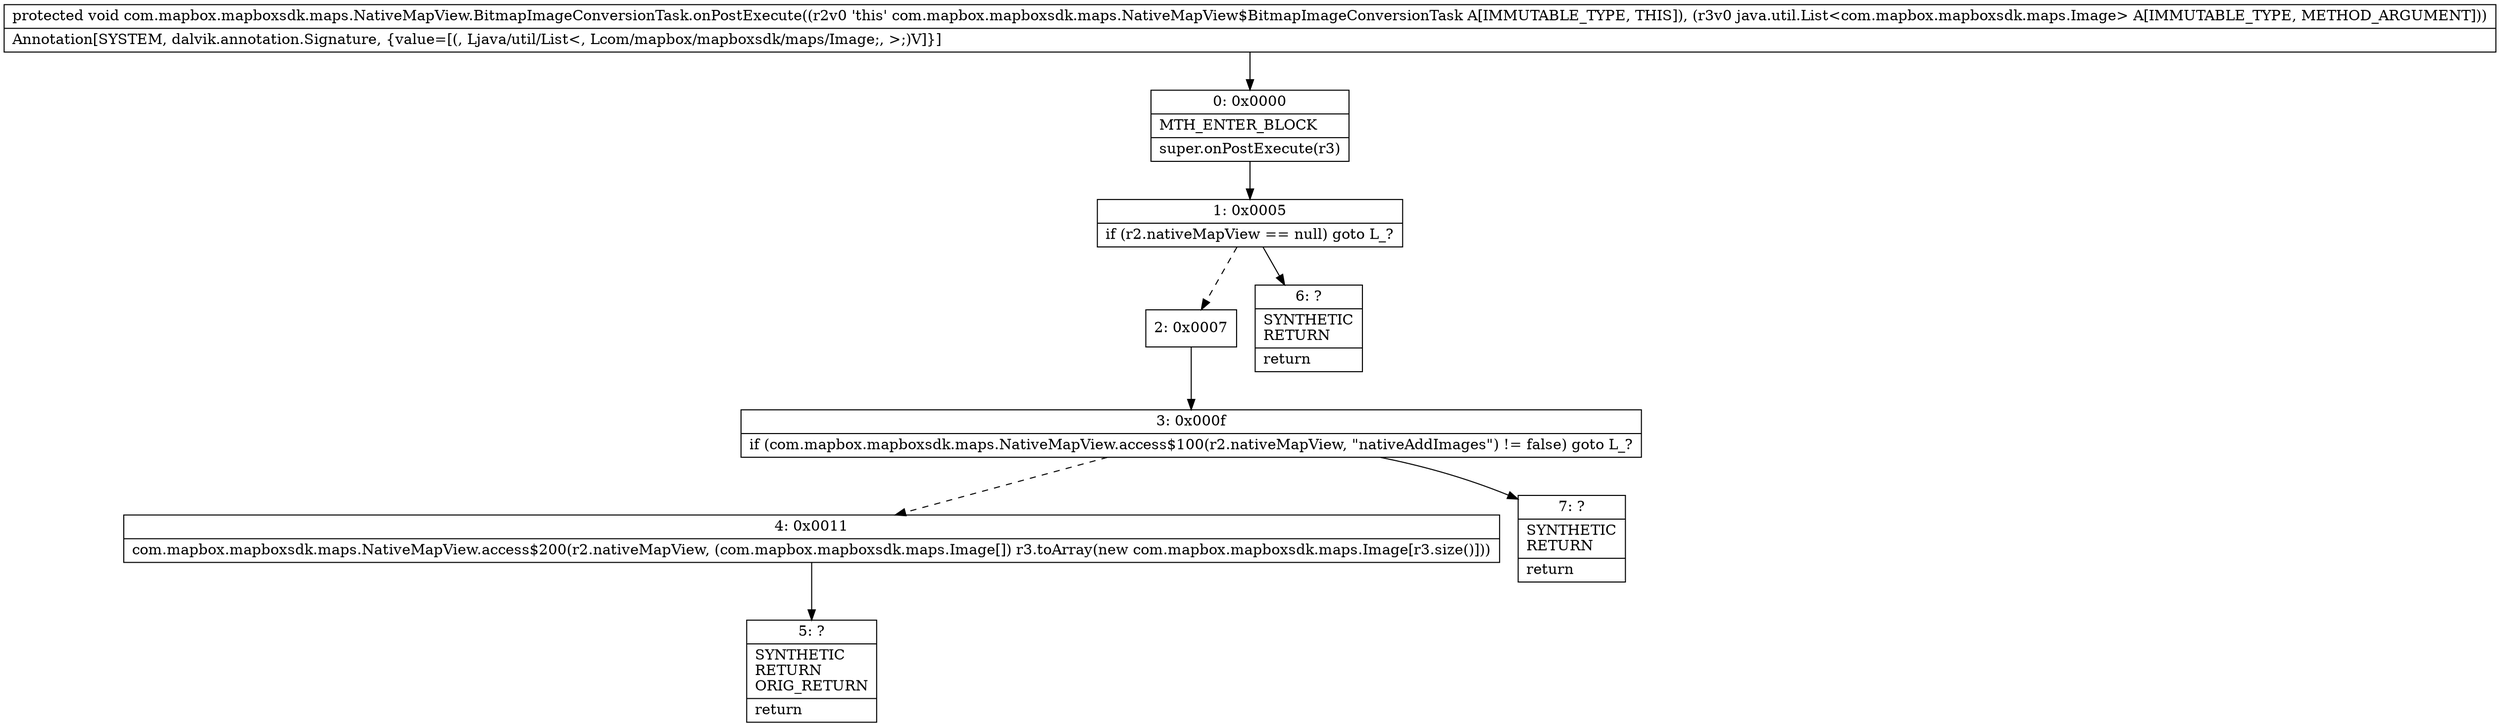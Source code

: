 digraph "CFG forcom.mapbox.mapboxsdk.maps.NativeMapView.BitmapImageConversionTask.onPostExecute(Ljava\/util\/List;)V" {
Node_0 [shape=record,label="{0\:\ 0x0000|MTH_ENTER_BLOCK\l|super.onPostExecute(r3)\l}"];
Node_1 [shape=record,label="{1\:\ 0x0005|if (r2.nativeMapView == null) goto L_?\l}"];
Node_2 [shape=record,label="{2\:\ 0x0007}"];
Node_3 [shape=record,label="{3\:\ 0x000f|if (com.mapbox.mapboxsdk.maps.NativeMapView.access$100(r2.nativeMapView, \"nativeAddImages\") != false) goto L_?\l}"];
Node_4 [shape=record,label="{4\:\ 0x0011|com.mapbox.mapboxsdk.maps.NativeMapView.access$200(r2.nativeMapView, (com.mapbox.mapboxsdk.maps.Image[]) r3.toArray(new com.mapbox.mapboxsdk.maps.Image[r3.size()]))\l}"];
Node_5 [shape=record,label="{5\:\ ?|SYNTHETIC\lRETURN\lORIG_RETURN\l|return\l}"];
Node_6 [shape=record,label="{6\:\ ?|SYNTHETIC\lRETURN\l|return\l}"];
Node_7 [shape=record,label="{7\:\ ?|SYNTHETIC\lRETURN\l|return\l}"];
MethodNode[shape=record,label="{protected void com.mapbox.mapboxsdk.maps.NativeMapView.BitmapImageConversionTask.onPostExecute((r2v0 'this' com.mapbox.mapboxsdk.maps.NativeMapView$BitmapImageConversionTask A[IMMUTABLE_TYPE, THIS]), (r3v0 java.util.List\<com.mapbox.mapboxsdk.maps.Image\> A[IMMUTABLE_TYPE, METHOD_ARGUMENT]))  | Annotation[SYSTEM, dalvik.annotation.Signature, \{value=[(, Ljava\/util\/List\<, Lcom\/mapbox\/mapboxsdk\/maps\/Image;, \>;)V]\}]\l}"];
MethodNode -> Node_0;
Node_0 -> Node_1;
Node_1 -> Node_2[style=dashed];
Node_1 -> Node_6;
Node_2 -> Node_3;
Node_3 -> Node_4[style=dashed];
Node_3 -> Node_7;
Node_4 -> Node_5;
}

